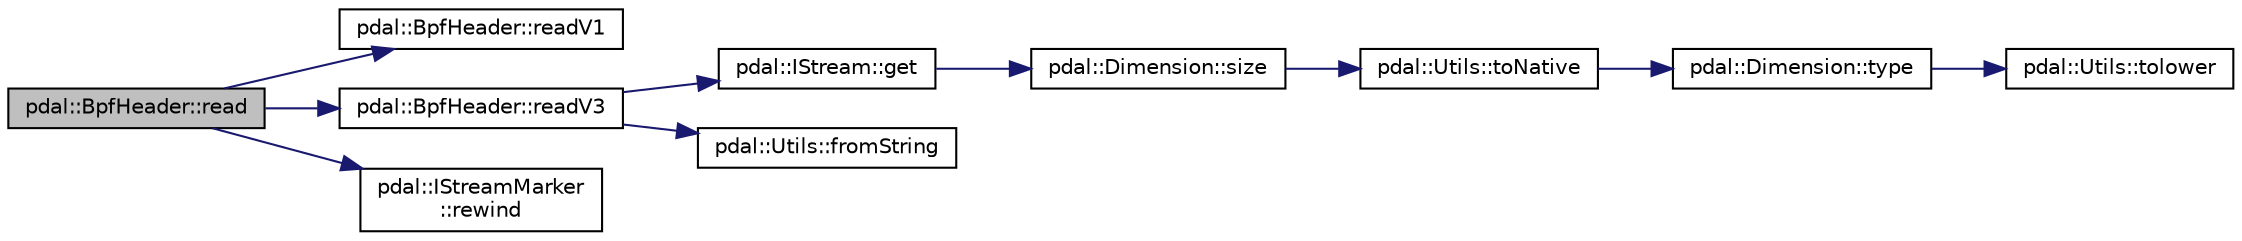 digraph "pdal::BpfHeader::read"
{
  edge [fontname="Helvetica",fontsize="10",labelfontname="Helvetica",labelfontsize="10"];
  node [fontname="Helvetica",fontsize="10",shape=record];
  rankdir="LR";
  Node1 [label="pdal::BpfHeader::read",height=0.2,width=0.4,color="black", fillcolor="grey75", style="filled", fontcolor="black"];
  Node1 -> Node2 [color="midnightblue",fontsize="10",style="solid",fontname="Helvetica"];
  Node2 [label="pdal::BpfHeader::readV1",height=0.2,width=0.4,color="black", fillcolor="white", style="filled",URL="$structpdal_1_1BpfHeader.html#a86d5dbd82af5a21d15452d0554f25147"];
  Node1 -> Node3 [color="midnightblue",fontsize="10",style="solid",fontname="Helvetica"];
  Node3 [label="pdal::BpfHeader::readV3",height=0.2,width=0.4,color="black", fillcolor="white", style="filled",URL="$structpdal_1_1BpfHeader.html#aeaa42c073c9f7b53029d78ad96e3bb88"];
  Node3 -> Node4 [color="midnightblue",fontsize="10",style="solid",fontname="Helvetica"];
  Node4 [label="pdal::IStream::get",height=0.2,width=0.4,color="black", fillcolor="white", style="filled",URL="$classpdal_1_1IStream.html#a1868ec9fd091d4af1281c2181315521a"];
  Node4 -> Node5 [color="midnightblue",fontsize="10",style="solid",fontname="Helvetica"];
  Node5 [label="pdal::Dimension::size",height=0.2,width=0.4,color="black", fillcolor="white", style="filled",URL="$namespacepdal_1_1Dimension.html#acf81dae9d5946f3a941f9df154b2329b"];
  Node5 -> Node6 [color="midnightblue",fontsize="10",style="solid",fontname="Helvetica"];
  Node6 [label="pdal::Utils::toNative",height=0.2,width=0.4,color="black", fillcolor="white", style="filled",URL="$namespacepdal_1_1Utils.html#a59253304d0f929e3a3ea00f09636002f"];
  Node6 -> Node7 [color="midnightblue",fontsize="10",style="solid",fontname="Helvetica"];
  Node7 [label="pdal::Dimension::type",height=0.2,width=0.4,color="black", fillcolor="white", style="filled",URL="$namespacepdal_1_1Dimension.html#a880d689fed54aa3ded6f88c9e058c5d2"];
  Node7 -> Node8 [color="midnightblue",fontsize="10",style="solid",fontname="Helvetica"];
  Node8 [label="pdal::Utils::tolower",height=0.2,width=0.4,color="black", fillcolor="white", style="filled",URL="$namespacepdal_1_1Utils.html#a5268937cf695835e55392f752dc02cb2"];
  Node3 -> Node9 [color="midnightblue",fontsize="10",style="solid",fontname="Helvetica"];
  Node9 [label="pdal::Utils::fromString",height=0.2,width=0.4,color="black", fillcolor="white", style="filled",URL="$namespacepdal_1_1Utils.html#ab93520363c4224f135097c2829b4420c"];
  Node1 -> Node10 [color="midnightblue",fontsize="10",style="solid",fontname="Helvetica"];
  Node10 [label="pdal::IStreamMarker\l::rewind",height=0.2,width=0.4,color="black", fillcolor="white", style="filled",URL="$classpdal_1_1IStreamMarker.html#a7c9b2f97052085aa9435357789ee25ca"];
}
